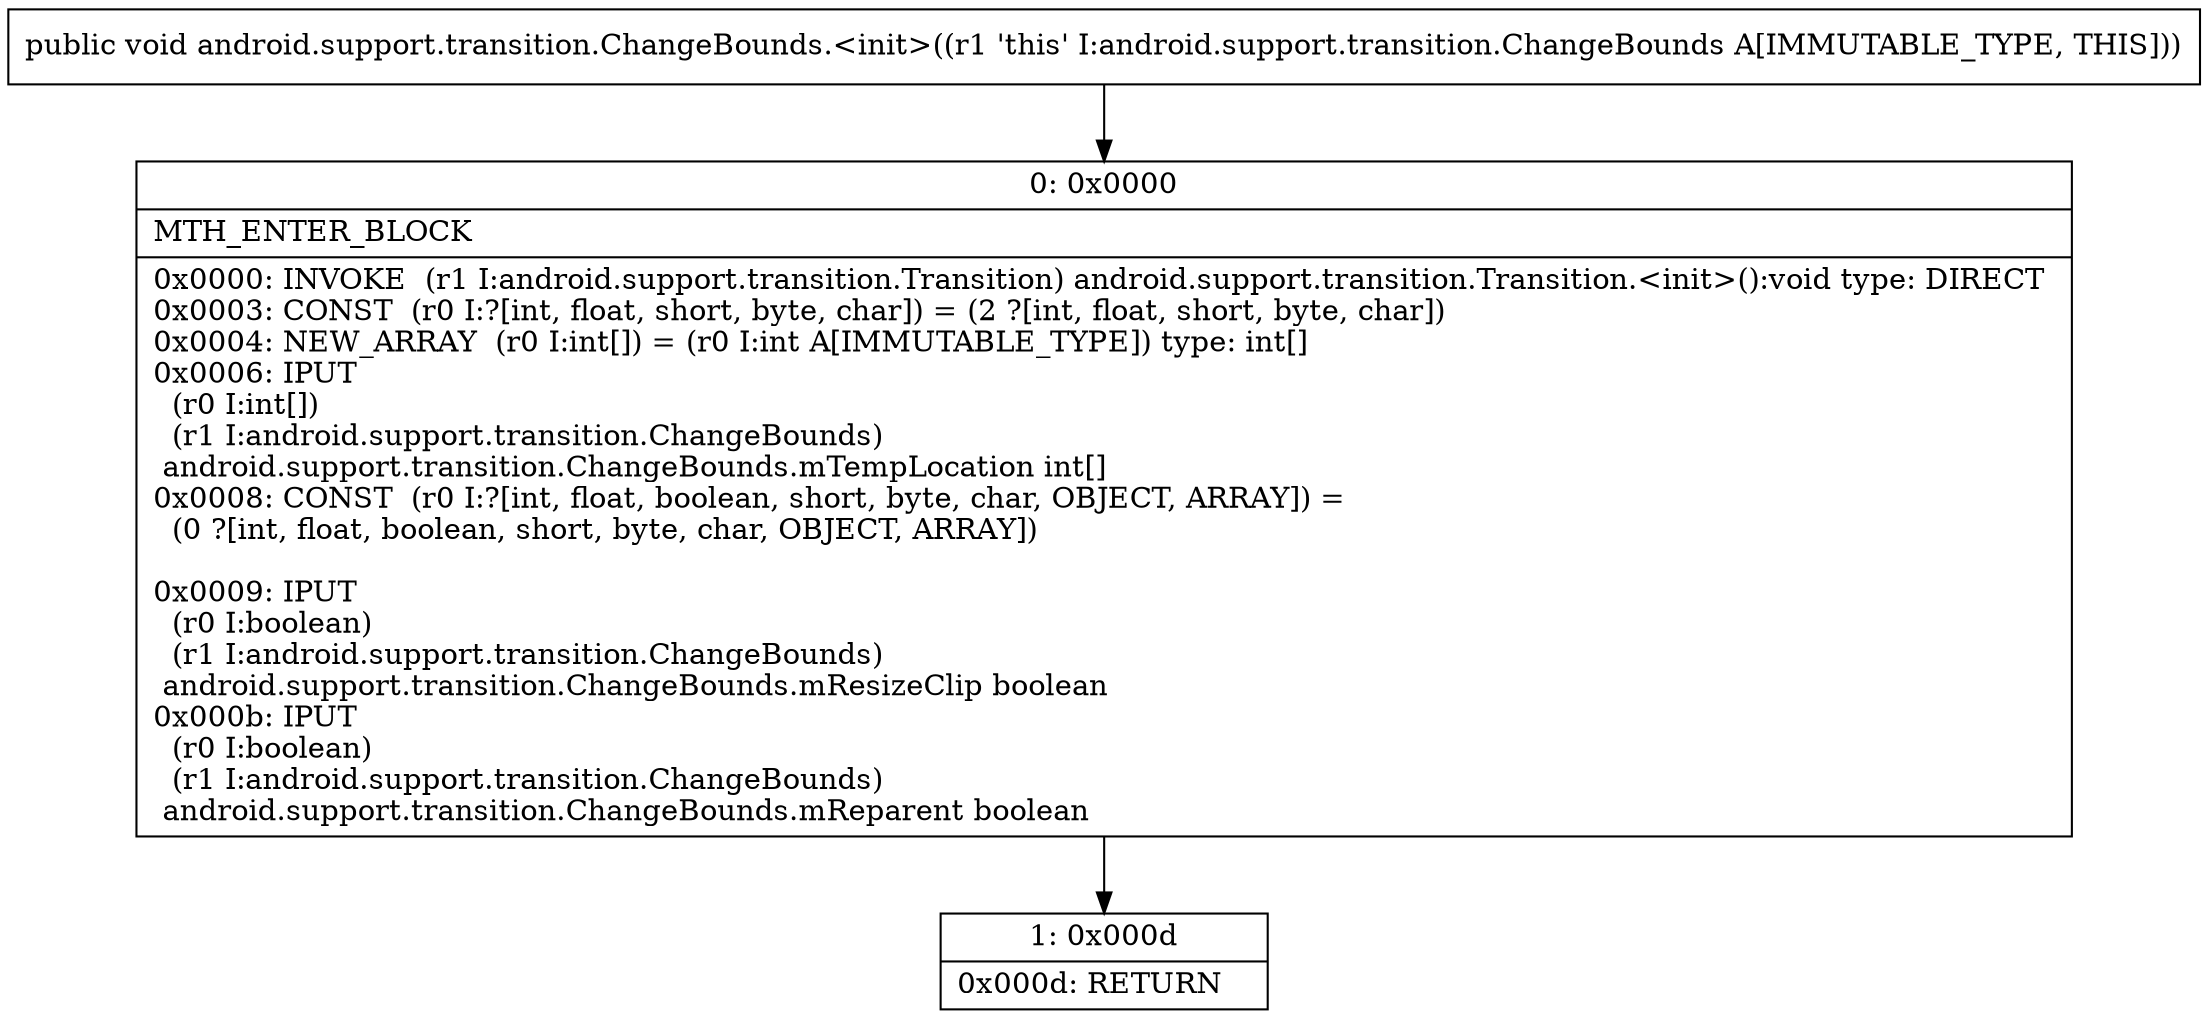 digraph "CFG forandroid.support.transition.ChangeBounds.\<init\>()V" {
Node_0 [shape=record,label="{0\:\ 0x0000|MTH_ENTER_BLOCK\l|0x0000: INVOKE  (r1 I:android.support.transition.Transition) android.support.transition.Transition.\<init\>():void type: DIRECT \l0x0003: CONST  (r0 I:?[int, float, short, byte, char]) = (2 ?[int, float, short, byte, char]) \l0x0004: NEW_ARRAY  (r0 I:int[]) = (r0 I:int A[IMMUTABLE_TYPE]) type: int[] \l0x0006: IPUT  \l  (r0 I:int[])\l  (r1 I:android.support.transition.ChangeBounds)\l android.support.transition.ChangeBounds.mTempLocation int[] \l0x0008: CONST  (r0 I:?[int, float, boolean, short, byte, char, OBJECT, ARRAY]) = \l  (0 ?[int, float, boolean, short, byte, char, OBJECT, ARRAY])\l \l0x0009: IPUT  \l  (r0 I:boolean)\l  (r1 I:android.support.transition.ChangeBounds)\l android.support.transition.ChangeBounds.mResizeClip boolean \l0x000b: IPUT  \l  (r0 I:boolean)\l  (r1 I:android.support.transition.ChangeBounds)\l android.support.transition.ChangeBounds.mReparent boolean \l}"];
Node_1 [shape=record,label="{1\:\ 0x000d|0x000d: RETURN   \l}"];
MethodNode[shape=record,label="{public void android.support.transition.ChangeBounds.\<init\>((r1 'this' I:android.support.transition.ChangeBounds A[IMMUTABLE_TYPE, THIS])) }"];
MethodNode -> Node_0;
Node_0 -> Node_1;
}

